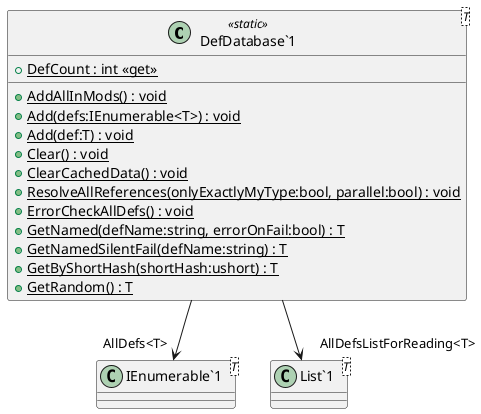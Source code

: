 @startuml
class "DefDatabase`1"<T> <<static>> {
    + {static} DefCount : int <<get>>
    + {static} AddAllInMods() : void
    + {static} Add(defs:IEnumerable<T>) : void
    + {static} Add(def:T) : void
    + {static} Clear() : void
    + {static} ClearCachedData() : void
    + {static} ResolveAllReferences(onlyExactlyMyType:bool, parallel:bool) : void
    + {static} ErrorCheckAllDefs() : void
    + {static} GetNamed(defName:string, errorOnFail:bool) : T
    + {static} GetNamedSilentFail(defName:string) : T
    + {static} GetByShortHash(shortHash:ushort) : T
    + {static} GetRandom() : T
}
class "IEnumerable`1"<T> {
}
class "List`1"<T> {
}
"DefDatabase`1" --> "AllDefs<T>" "IEnumerable`1"
"DefDatabase`1" --> "AllDefsListForReading<T>" "List`1"
@enduml
